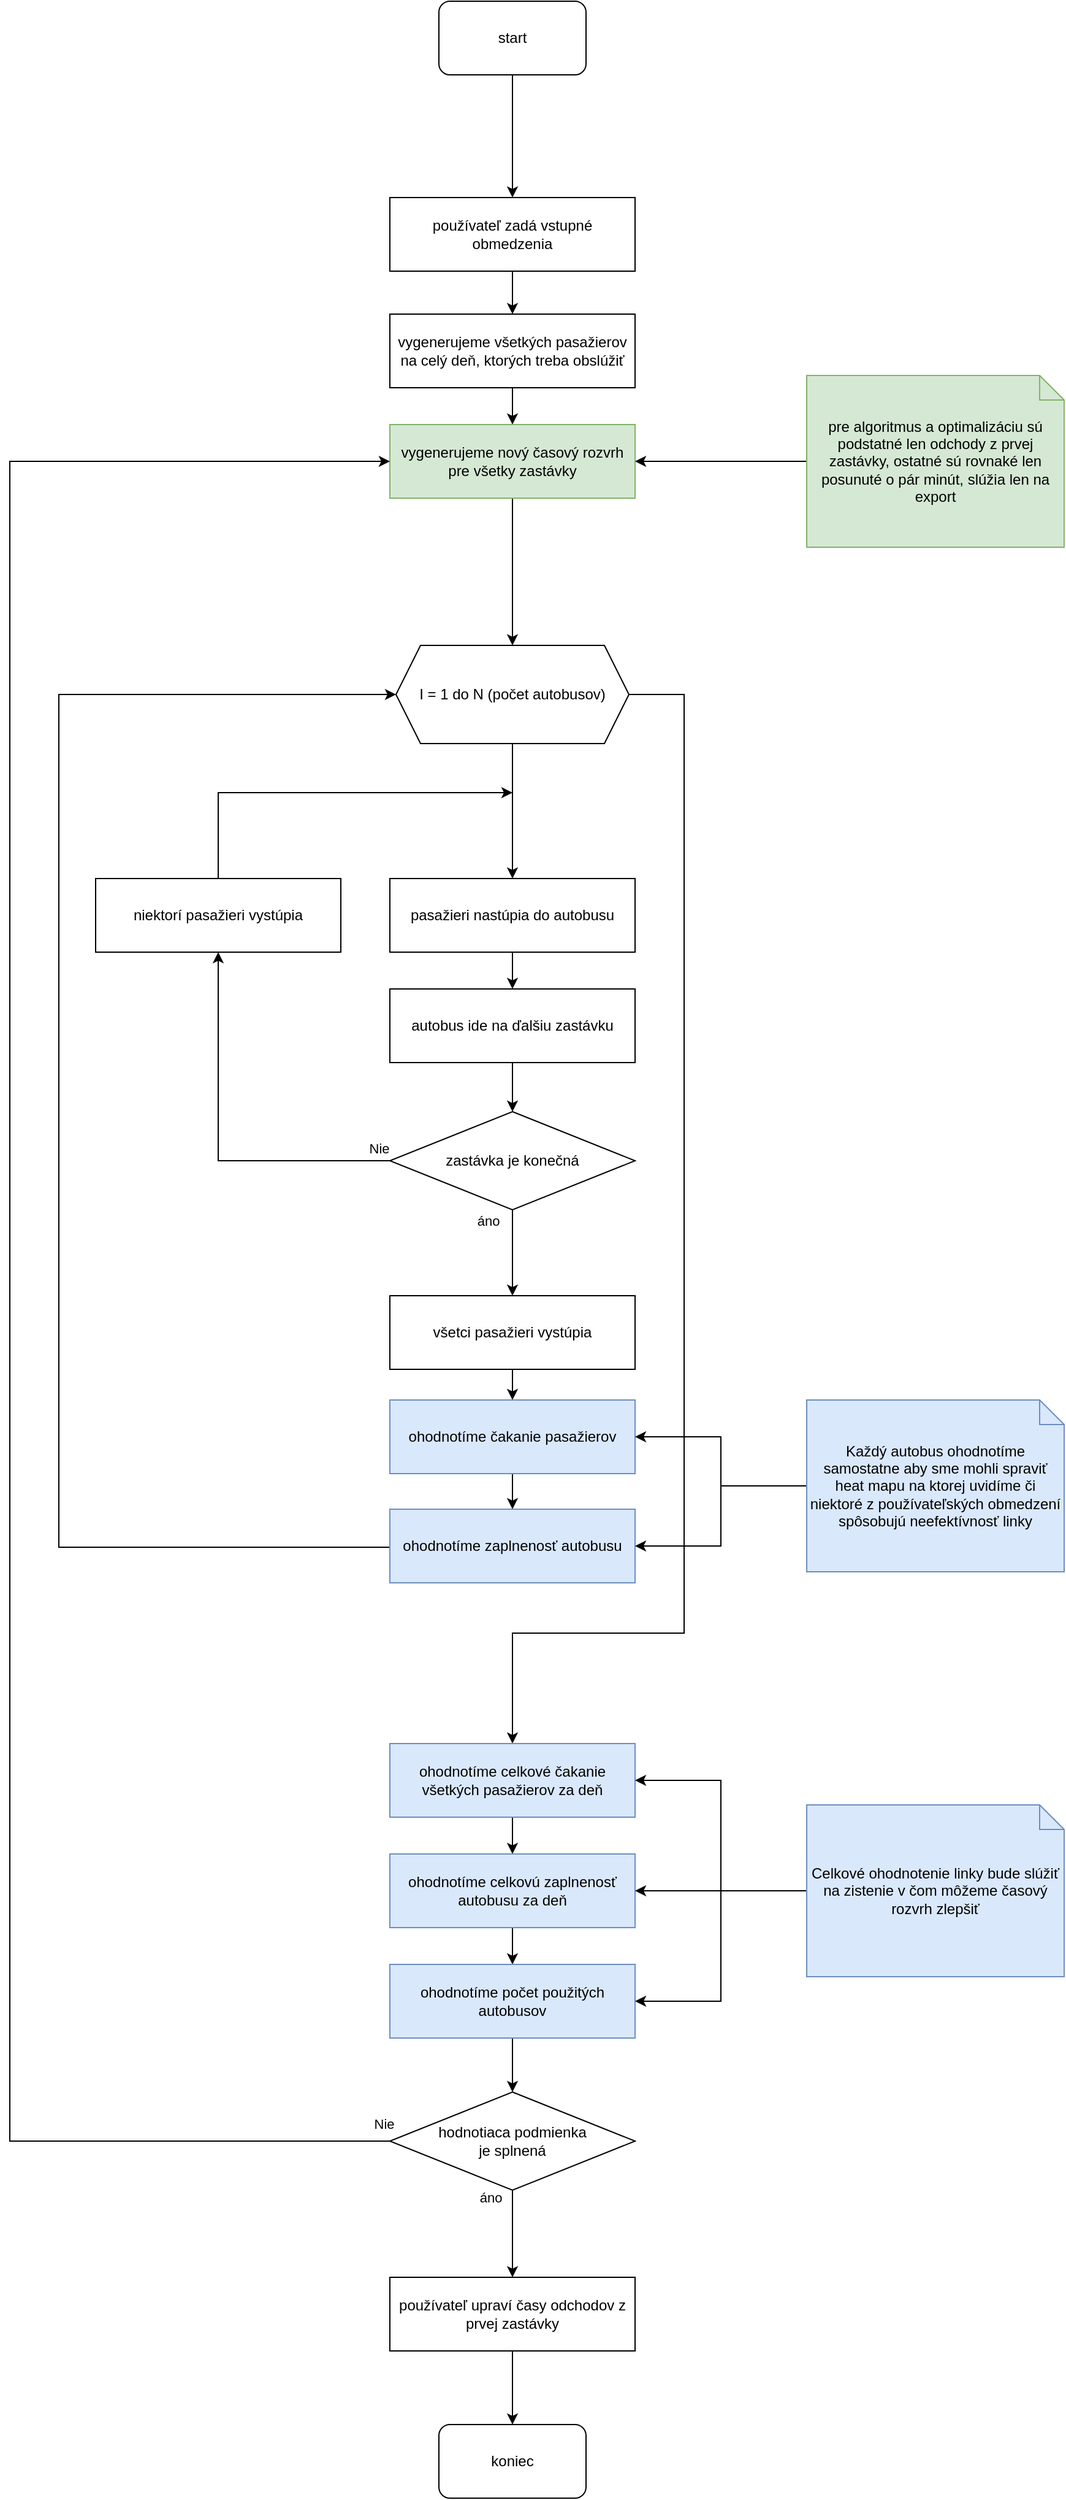 <mxfile version="24.7.17">
  <diagram name="Page-1" id="5byK5izdlYGcjZYnSR8d">
    <mxGraphModel dx="4392" dy="3280" grid="1" gridSize="10" guides="1" tooltips="1" connect="1" arrows="1" fold="1" page="1" pageScale="1" pageWidth="850" pageHeight="1100" math="0" shadow="0">
      <root>
        <mxCell id="0" />
        <mxCell id="1" parent="0" />
        <mxCell id="0d-3BoDaWkWoCKmmSgzT-1" style="edgeStyle=orthogonalEdgeStyle;rounded=0;orthogonalLoop=1;jettySize=auto;html=1;" edge="1" parent="1" source="0d-3BoDaWkWoCKmmSgzT-2" target="0d-3BoDaWkWoCKmmSgzT-40">
          <mxGeometry relative="1" as="geometry" />
        </mxCell>
        <mxCell id="0d-3BoDaWkWoCKmmSgzT-2" value="start" style="rounded=1;whiteSpace=wrap;html=1;" vertex="1" parent="1">
          <mxGeometry x="820" y="70" width="120" height="60" as="geometry" />
        </mxCell>
        <mxCell id="0d-3BoDaWkWoCKmmSgzT-3" style="edgeStyle=orthogonalEdgeStyle;rounded=0;orthogonalLoop=1;jettySize=auto;html=1;" edge="1" parent="1" source="0d-3BoDaWkWoCKmmSgzT-4" target="0d-3BoDaWkWoCKmmSgzT-6">
          <mxGeometry relative="1" as="geometry" />
        </mxCell>
        <mxCell id="0d-3BoDaWkWoCKmmSgzT-4" value="pasažieri nastúpia do autobusu" style="rounded=0;whiteSpace=wrap;html=1;" vertex="1" parent="1">
          <mxGeometry x="780" y="785" width="200" height="60" as="geometry" />
        </mxCell>
        <mxCell id="0d-3BoDaWkWoCKmmSgzT-5" style="edgeStyle=orthogonalEdgeStyle;rounded=0;orthogonalLoop=1;jettySize=auto;html=1;" edge="1" parent="1" source="0d-3BoDaWkWoCKmmSgzT-6" target="0d-3BoDaWkWoCKmmSgzT-13">
          <mxGeometry relative="1" as="geometry" />
        </mxCell>
        <mxCell id="0d-3BoDaWkWoCKmmSgzT-6" value="autobus ide na ďalšiu zastávku" style="rounded=0;whiteSpace=wrap;html=1;" vertex="1" parent="1">
          <mxGeometry x="780" y="875" width="200" height="60" as="geometry" />
        </mxCell>
        <mxCell id="0d-3BoDaWkWoCKmmSgzT-7" style="edgeStyle=orthogonalEdgeStyle;rounded=0;orthogonalLoop=1;jettySize=auto;html=1;" edge="1" parent="1" source="0d-3BoDaWkWoCKmmSgzT-8">
          <mxGeometry relative="1" as="geometry">
            <mxPoint x="880" y="715" as="targetPoint" />
            <Array as="points">
              <mxPoint x="640" y="715" />
            </Array>
          </mxGeometry>
        </mxCell>
        <mxCell id="0d-3BoDaWkWoCKmmSgzT-8" value="niektorí pasažieri vystúpia" style="rounded=0;whiteSpace=wrap;html=1;" vertex="1" parent="1">
          <mxGeometry x="540" y="785" width="200" height="60" as="geometry" />
        </mxCell>
        <mxCell id="0d-3BoDaWkWoCKmmSgzT-9" style="edgeStyle=orthogonalEdgeStyle;rounded=0;orthogonalLoop=1;jettySize=auto;html=1;" edge="1" parent="1" source="0d-3BoDaWkWoCKmmSgzT-13" target="0d-3BoDaWkWoCKmmSgzT-8">
          <mxGeometry relative="1" as="geometry" />
        </mxCell>
        <mxCell id="0d-3BoDaWkWoCKmmSgzT-10" value="Nie" style="edgeLabel;html=1;align=center;verticalAlign=middle;resizable=0;points=[];" vertex="1" connectable="0" parent="0d-3BoDaWkWoCKmmSgzT-9">
          <mxGeometry x="-0.786" y="-1" relative="1" as="geometry">
            <mxPoint x="24" y="-9" as="offset" />
          </mxGeometry>
        </mxCell>
        <mxCell id="0d-3BoDaWkWoCKmmSgzT-11" style="edgeStyle=orthogonalEdgeStyle;rounded=0;orthogonalLoop=1;jettySize=auto;html=1;" edge="1" parent="1" source="0d-3BoDaWkWoCKmmSgzT-13" target="0d-3BoDaWkWoCKmmSgzT-15">
          <mxGeometry relative="1" as="geometry" />
        </mxCell>
        <mxCell id="0d-3BoDaWkWoCKmmSgzT-12" value="áno" style="edgeLabel;html=1;align=center;verticalAlign=middle;resizable=0;points=[];" vertex="1" connectable="0" parent="0d-3BoDaWkWoCKmmSgzT-11">
          <mxGeometry x="-0.763" y="1" relative="1" as="geometry">
            <mxPoint x="-21" as="offset" />
          </mxGeometry>
        </mxCell>
        <mxCell id="0d-3BoDaWkWoCKmmSgzT-13" value="zastávka je konečná" style="rhombus;whiteSpace=wrap;html=1;" vertex="1" parent="1">
          <mxGeometry x="780" y="975" width="200" height="80" as="geometry" />
        </mxCell>
        <mxCell id="0d-3BoDaWkWoCKmmSgzT-14" style="edgeStyle=orthogonalEdgeStyle;rounded=0;orthogonalLoop=1;jettySize=auto;html=1;" edge="1" parent="1" source="0d-3BoDaWkWoCKmmSgzT-15" target="0d-3BoDaWkWoCKmmSgzT-42">
          <mxGeometry relative="1" as="geometry" />
        </mxCell>
        <mxCell id="0d-3BoDaWkWoCKmmSgzT-15" value="všetci pasažieri vystúpia" style="rounded=0;whiteSpace=wrap;html=1;" vertex="1" parent="1">
          <mxGeometry x="780" y="1125" width="200" height="60" as="geometry" />
        </mxCell>
        <mxCell id="0d-3BoDaWkWoCKmmSgzT-16" style="edgeStyle=orthogonalEdgeStyle;rounded=0;orthogonalLoop=1;jettySize=auto;html=1;" edge="1" parent="1" source="0d-3BoDaWkWoCKmmSgzT-17" target="0d-3BoDaWkWoCKmmSgzT-19">
          <mxGeometry relative="1" as="geometry" />
        </mxCell>
        <mxCell id="0d-3BoDaWkWoCKmmSgzT-17" value="vygenerujeme všetkých pasažierov na celý deň, ktorých treba obslúžiť" style="rounded=0;whiteSpace=wrap;html=1;" vertex="1" parent="1">
          <mxGeometry x="780" y="325" width="200" height="60" as="geometry" />
        </mxCell>
        <mxCell id="0d-3BoDaWkWoCKmmSgzT-18" style="edgeStyle=orthogonalEdgeStyle;rounded=0;orthogonalLoop=1;jettySize=auto;html=1;" edge="1" parent="1" source="0d-3BoDaWkWoCKmmSgzT-19" target="0d-3BoDaWkWoCKmmSgzT-22">
          <mxGeometry relative="1" as="geometry">
            <mxPoint x="875" y="525" as="targetPoint" />
          </mxGeometry>
        </mxCell>
        <mxCell id="0d-3BoDaWkWoCKmmSgzT-19" value="vygenerujeme nový časový rozvrh pre všetky zastávky" style="rounded=0;whiteSpace=wrap;html=1;fillColor=#d5e8d4;strokeColor=#82b366;" vertex="1" parent="1">
          <mxGeometry x="780" y="415" width="200" height="60" as="geometry" />
        </mxCell>
        <mxCell id="0d-3BoDaWkWoCKmmSgzT-20" style="edgeStyle=orthogonalEdgeStyle;rounded=0;orthogonalLoop=1;jettySize=auto;html=1;" edge="1" parent="1" source="0d-3BoDaWkWoCKmmSgzT-22" target="0d-3BoDaWkWoCKmmSgzT-4">
          <mxGeometry relative="1" as="geometry" />
        </mxCell>
        <mxCell id="0d-3BoDaWkWoCKmmSgzT-21" style="edgeStyle=orthogonalEdgeStyle;rounded=0;orthogonalLoop=1;jettySize=auto;html=1;" edge="1" parent="1" source="0d-3BoDaWkWoCKmmSgzT-22" target="0d-3BoDaWkWoCKmmSgzT-26">
          <mxGeometry relative="1" as="geometry">
            <mxPoint x="880" y="1395" as="targetPoint" />
            <Array as="points">
              <mxPoint x="1020" y="635" />
              <mxPoint x="1020" y="1400" />
              <mxPoint x="880" y="1400" />
            </Array>
          </mxGeometry>
        </mxCell>
        <mxCell id="0d-3BoDaWkWoCKmmSgzT-22" value="I = 1 do N (počet autobusov)" style="shape=hexagon;perimeter=hexagonPerimeter2;whiteSpace=wrap;html=1;fixedSize=1;" vertex="1" parent="1">
          <mxGeometry x="785" y="595" width="190" height="80" as="geometry" />
        </mxCell>
        <mxCell id="0d-3BoDaWkWoCKmmSgzT-23" style="rounded=0;orthogonalLoop=1;jettySize=auto;html=1;" edge="1" parent="1" source="0d-3BoDaWkWoCKmmSgzT-24" target="0d-3BoDaWkWoCKmmSgzT-19">
          <mxGeometry relative="1" as="geometry" />
        </mxCell>
        <mxCell id="0d-3BoDaWkWoCKmmSgzT-24" value="pre algoritmus a optimalizáciu sú podstatné len odchody z prvej zastávky, ostatné sú rovnaké len posunuté o pár minút, slúžia len na export" style="shape=note;size=20;whiteSpace=wrap;html=1;fillColor=#d5e8d4;strokeColor=#82b366;" vertex="1" parent="1">
          <mxGeometry x="1120" y="375" width="210" height="140" as="geometry" />
        </mxCell>
        <mxCell id="0d-3BoDaWkWoCKmmSgzT-25" style="edgeStyle=orthogonalEdgeStyle;rounded=0;orthogonalLoop=1;jettySize=auto;html=1;" edge="1" parent="1" source="0d-3BoDaWkWoCKmmSgzT-26" target="0d-3BoDaWkWoCKmmSgzT-28">
          <mxGeometry relative="1" as="geometry" />
        </mxCell>
        <mxCell id="0d-3BoDaWkWoCKmmSgzT-26" value="ohodnotíme celkové čakanie všetkých pasažierov za deň" style="rounded=0;whiteSpace=wrap;html=1;fillColor=#dae8fc;strokeColor=#6c8ebf;" vertex="1" parent="1">
          <mxGeometry x="780" y="1490" width="200" height="60" as="geometry" />
        </mxCell>
        <mxCell id="0d-3BoDaWkWoCKmmSgzT-27" style="edgeStyle=orthogonalEdgeStyle;rounded=0;orthogonalLoop=1;jettySize=auto;html=1;" edge="1" parent="1" source="0d-3BoDaWkWoCKmmSgzT-28" target="0d-3BoDaWkWoCKmmSgzT-30">
          <mxGeometry relative="1" as="geometry" />
        </mxCell>
        <mxCell id="0d-3BoDaWkWoCKmmSgzT-28" value="ohodnotíme celkovú zaplnenosť autobusu za deň" style="rounded=0;whiteSpace=wrap;html=1;fillColor=#dae8fc;strokeColor=#6c8ebf;" vertex="1" parent="1">
          <mxGeometry x="780" y="1580" width="200" height="60" as="geometry" />
        </mxCell>
        <mxCell id="0d-3BoDaWkWoCKmmSgzT-29" style="edgeStyle=orthogonalEdgeStyle;rounded=0;orthogonalLoop=1;jettySize=auto;html=1;" edge="1" parent="1" source="0d-3BoDaWkWoCKmmSgzT-30">
          <mxGeometry relative="1" as="geometry">
            <mxPoint x="880" y="1774" as="targetPoint" />
          </mxGeometry>
        </mxCell>
        <mxCell id="0d-3BoDaWkWoCKmmSgzT-30" value="ohodnotíme počet použitých autobusov" style="rounded=0;whiteSpace=wrap;html=1;fillColor=#dae8fc;strokeColor=#6c8ebf;" vertex="1" parent="1">
          <mxGeometry x="780" y="1670" width="200" height="60" as="geometry" />
        </mxCell>
        <mxCell id="0d-3BoDaWkWoCKmmSgzT-31" style="edgeStyle=orthogonalEdgeStyle;rounded=0;orthogonalLoop=1;jettySize=auto;html=1;" edge="1" parent="1" source="0d-3BoDaWkWoCKmmSgzT-33" target="0d-3BoDaWkWoCKmmSgzT-19">
          <mxGeometry relative="1" as="geometry">
            <mxPoint x="380" y="445" as="targetPoint" />
            <Array as="points">
              <mxPoint x="470" y="1814" />
              <mxPoint x="470" y="445" />
            </Array>
          </mxGeometry>
        </mxCell>
        <mxCell id="0d-3BoDaWkWoCKmmSgzT-32" style="edgeStyle=orthogonalEdgeStyle;rounded=0;orthogonalLoop=1;jettySize=auto;html=1;" edge="1" parent="1" source="0d-3BoDaWkWoCKmmSgzT-33" target="0d-3BoDaWkWoCKmmSgzT-38">
          <mxGeometry relative="1" as="geometry" />
        </mxCell>
        <mxCell id="0d-3BoDaWkWoCKmmSgzT-33" value="&lt;div&gt;hodnotiaca podmienka&lt;/div&gt;&lt;div&gt;je splnená&lt;/div&gt;" style="rhombus;whiteSpace=wrap;html=1;" vertex="1" parent="1">
          <mxGeometry x="780" y="1774" width="200" height="80" as="geometry" />
        </mxCell>
        <mxCell id="0d-3BoDaWkWoCKmmSgzT-34" value="Nie" style="edgeLabel;html=1;align=center;verticalAlign=middle;resizable=0;points=[];" vertex="1" connectable="0" parent="1">
          <mxGeometry x="774.997" y="1800" as="geometry" />
        </mxCell>
        <mxCell id="0d-3BoDaWkWoCKmmSgzT-35" value="áno" style="edgeLabel;html=1;align=center;verticalAlign=middle;resizable=0;points=[];" vertex="1" connectable="0" parent="1">
          <mxGeometry x="862" y="1859.998" as="geometry" />
        </mxCell>
        <mxCell id="0d-3BoDaWkWoCKmmSgzT-36" value="koniec" style="rounded=1;whiteSpace=wrap;html=1;" vertex="1" parent="1">
          <mxGeometry x="820" y="2045" width="120" height="60" as="geometry" />
        </mxCell>
        <mxCell id="0d-3BoDaWkWoCKmmSgzT-37" style="edgeStyle=orthogonalEdgeStyle;rounded=0;orthogonalLoop=1;jettySize=auto;html=1;" edge="1" parent="1" source="0d-3BoDaWkWoCKmmSgzT-38" target="0d-3BoDaWkWoCKmmSgzT-36">
          <mxGeometry relative="1" as="geometry" />
        </mxCell>
        <mxCell id="0d-3BoDaWkWoCKmmSgzT-38" value="používateľ upraví časy odchodov z prvej zastávky" style="rounded=0;whiteSpace=wrap;html=1;" vertex="1" parent="1">
          <mxGeometry x="780" y="1925" width="200" height="60" as="geometry" />
        </mxCell>
        <mxCell id="0d-3BoDaWkWoCKmmSgzT-39" style="edgeStyle=orthogonalEdgeStyle;rounded=0;orthogonalLoop=1;jettySize=auto;html=1;" edge="1" parent="1" source="0d-3BoDaWkWoCKmmSgzT-40" target="0d-3BoDaWkWoCKmmSgzT-17">
          <mxGeometry relative="1" as="geometry" />
        </mxCell>
        <mxCell id="0d-3BoDaWkWoCKmmSgzT-40" value="používateľ zadá vstupné obmedzenia" style="rounded=0;whiteSpace=wrap;html=1;" vertex="1" parent="1">
          <mxGeometry x="780" y="230" width="200" height="60" as="geometry" />
        </mxCell>
        <mxCell id="0d-3BoDaWkWoCKmmSgzT-41" style="edgeStyle=orthogonalEdgeStyle;rounded=0;orthogonalLoop=1;jettySize=auto;html=1;" edge="1" parent="1" source="0d-3BoDaWkWoCKmmSgzT-42" target="0d-3BoDaWkWoCKmmSgzT-44">
          <mxGeometry relative="1" as="geometry" />
        </mxCell>
        <mxCell id="0d-3BoDaWkWoCKmmSgzT-42" value="ohodnotíme čakanie pasažierov " style="rounded=0;whiteSpace=wrap;html=1;fillColor=#dae8fc;strokeColor=#6c8ebf;" vertex="1" parent="1">
          <mxGeometry x="780" y="1210" width="200" height="60" as="geometry" />
        </mxCell>
        <mxCell id="0d-3BoDaWkWoCKmmSgzT-43" style="edgeStyle=orthogonalEdgeStyle;rounded=0;orthogonalLoop=1;jettySize=auto;html=1;" edge="1" parent="1" source="0d-3BoDaWkWoCKmmSgzT-44" target="0d-3BoDaWkWoCKmmSgzT-22">
          <mxGeometry relative="1" as="geometry">
            <mxPoint x="510" y="650" as="targetPoint" />
            <Array as="points">
              <mxPoint x="510" y="1330" />
              <mxPoint x="510" y="635" />
            </Array>
          </mxGeometry>
        </mxCell>
        <mxCell id="0d-3BoDaWkWoCKmmSgzT-44" value="ohodnotíme zaplnenosť autobusu" style="rounded=0;whiteSpace=wrap;html=1;fillColor=#dae8fc;strokeColor=#6c8ebf;" vertex="1" parent="1">
          <mxGeometry x="780" y="1299" width="200" height="60" as="geometry" />
        </mxCell>
        <mxCell id="0d-3BoDaWkWoCKmmSgzT-45" style="edgeStyle=orthogonalEdgeStyle;rounded=0;orthogonalLoop=1;jettySize=auto;html=1;" edge="1" parent="1" source="0d-3BoDaWkWoCKmmSgzT-47" target="0d-3BoDaWkWoCKmmSgzT-42">
          <mxGeometry relative="1" as="geometry" />
        </mxCell>
        <mxCell id="0d-3BoDaWkWoCKmmSgzT-46" style="edgeStyle=orthogonalEdgeStyle;rounded=0;orthogonalLoop=1;jettySize=auto;html=1;" edge="1" parent="1" source="0d-3BoDaWkWoCKmmSgzT-47" target="0d-3BoDaWkWoCKmmSgzT-44">
          <mxGeometry relative="1" as="geometry" />
        </mxCell>
        <mxCell id="0d-3BoDaWkWoCKmmSgzT-47" value="Každý autobus ohodnotíme samostatne aby sme mohli spraviť heat mapu na ktorej uvidíme či niektoré z používateľských obmedzení spôsobujú neefektívnosť linky" style="shape=note;size=20;whiteSpace=wrap;html=1;fillColor=#dae8fc;strokeColor=#6c8ebf;" vertex="1" parent="1">
          <mxGeometry x="1120" y="1210" width="210" height="140" as="geometry" />
        </mxCell>
        <mxCell id="0d-3BoDaWkWoCKmmSgzT-48" style="edgeStyle=orthogonalEdgeStyle;rounded=0;orthogonalLoop=1;jettySize=auto;html=1;" edge="1" parent="1" source="0d-3BoDaWkWoCKmmSgzT-51" target="0d-3BoDaWkWoCKmmSgzT-26">
          <mxGeometry relative="1" as="geometry" />
        </mxCell>
        <mxCell id="0d-3BoDaWkWoCKmmSgzT-49" style="edgeStyle=orthogonalEdgeStyle;rounded=0;orthogonalLoop=1;jettySize=auto;html=1;" edge="1" parent="1" source="0d-3BoDaWkWoCKmmSgzT-51" target="0d-3BoDaWkWoCKmmSgzT-28">
          <mxGeometry relative="1" as="geometry" />
        </mxCell>
        <mxCell id="0d-3BoDaWkWoCKmmSgzT-50" style="edgeStyle=orthogonalEdgeStyle;rounded=0;orthogonalLoop=1;jettySize=auto;html=1;" edge="1" parent="1" source="0d-3BoDaWkWoCKmmSgzT-51" target="0d-3BoDaWkWoCKmmSgzT-30">
          <mxGeometry relative="1" as="geometry" />
        </mxCell>
        <mxCell id="0d-3BoDaWkWoCKmmSgzT-51" value="Celkové ohodnotenie linky bude slúžiť na zistenie v čom môžeme časový rozvrh zlepšiť" style="shape=note;size=20;whiteSpace=wrap;html=1;fillColor=#dae8fc;strokeColor=#6c8ebf;" vertex="1" parent="1">
          <mxGeometry x="1120" y="1540" width="210" height="140" as="geometry" />
        </mxCell>
      </root>
    </mxGraphModel>
  </diagram>
</mxfile>
